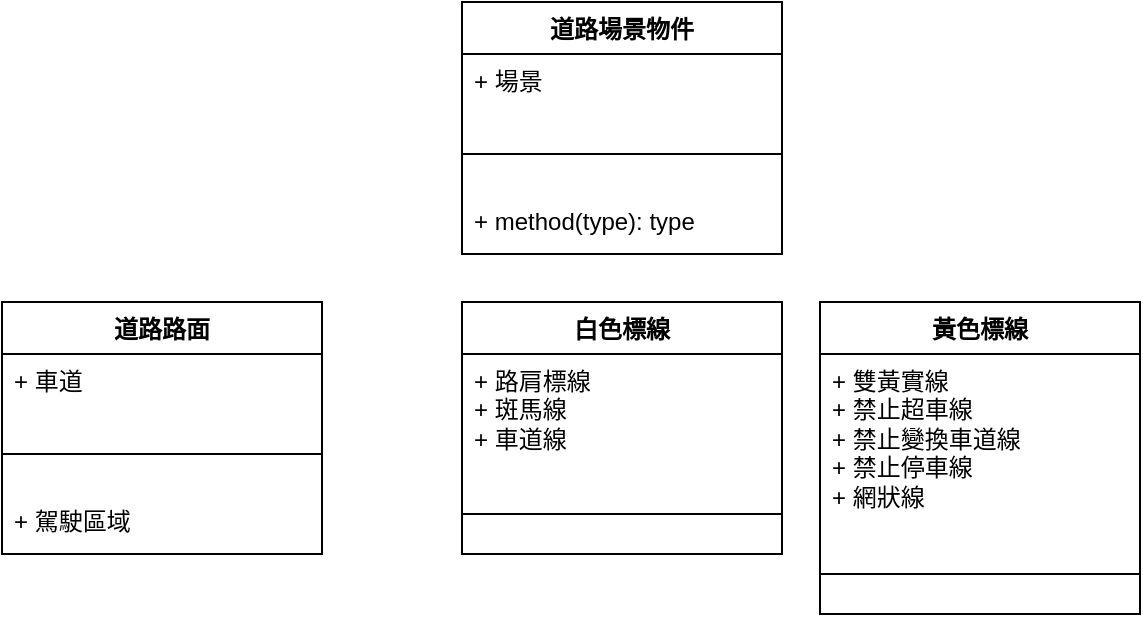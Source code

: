<mxfile version="22.0.8" type="github">
  <diagram name="第 1 页" id="ra2MW5gxlobyjlcShpY1">
    <mxGraphModel dx="798" dy="500" grid="1" gridSize="10" guides="1" tooltips="1" connect="1" arrows="1" fold="1" page="1" pageScale="1" pageWidth="827" pageHeight="1169" math="0" shadow="0">
      <root>
        <mxCell id="0" />
        <mxCell id="1" parent="0" />
        <mxCell id="M-e9JHKKSAnauPj2znhq-1" value="道路場景物件" style="swimlane;fontStyle=1;align=center;verticalAlign=top;childLayout=stackLayout;horizontal=1;startSize=26;horizontalStack=0;resizeParent=1;resizeParentMax=0;resizeLast=0;collapsible=1;marginBottom=0;whiteSpace=wrap;html=1;" parent="1" vertex="1">
          <mxGeometry x="340" y="110" width="160" height="126" as="geometry" />
        </mxCell>
        <mxCell id="M-e9JHKKSAnauPj2znhq-2" value="+ 場景" style="text;strokeColor=none;fillColor=none;align=left;verticalAlign=top;spacingLeft=4;spacingRight=4;overflow=hidden;rotatable=0;points=[[0,0.5],[1,0.5]];portConstraint=eastwest;whiteSpace=wrap;html=1;" parent="M-e9JHKKSAnauPj2znhq-1" vertex="1">
          <mxGeometry y="26" width="160" height="30" as="geometry" />
        </mxCell>
        <mxCell id="M-e9JHKKSAnauPj2znhq-3" value="" style="line;strokeWidth=1;fillColor=none;align=left;verticalAlign=middle;spacingTop=-1;spacingLeft=3;spacingRight=3;rotatable=0;labelPosition=right;points=[];portConstraint=eastwest;strokeColor=inherit;" parent="M-e9JHKKSAnauPj2znhq-1" vertex="1">
          <mxGeometry y="56" width="160" height="40" as="geometry" />
        </mxCell>
        <mxCell id="M-e9JHKKSAnauPj2znhq-4" value="+ method(type): type" style="text;strokeColor=none;fillColor=none;align=left;verticalAlign=top;spacingLeft=4;spacingRight=4;overflow=hidden;rotatable=0;points=[[0,0.5],[1,0.5]];portConstraint=eastwest;whiteSpace=wrap;html=1;" parent="M-e9JHKKSAnauPj2znhq-1" vertex="1">
          <mxGeometry y="96" width="160" height="30" as="geometry" />
        </mxCell>
        <mxCell id="M-e9JHKKSAnauPj2znhq-5" value="白色標線&lt;br&gt;" style="swimlane;fontStyle=1;align=center;verticalAlign=top;childLayout=stackLayout;horizontal=1;startSize=26;horizontalStack=0;resizeParent=1;resizeParentMax=0;resizeLast=0;collapsible=1;marginBottom=0;whiteSpace=wrap;html=1;" parent="1" vertex="1">
          <mxGeometry x="340" y="260" width="160" height="126" as="geometry" />
        </mxCell>
        <mxCell id="M-e9JHKKSAnauPj2znhq-6" value="+ 路肩標線&lt;br&gt;+ 斑馬線&lt;br&gt;+ 車道線" style="text;strokeColor=none;fillColor=none;align=left;verticalAlign=top;spacingLeft=4;spacingRight=4;overflow=hidden;rotatable=0;points=[[0,0.5],[1,0.5]];portConstraint=eastwest;whiteSpace=wrap;html=1;" parent="M-e9JHKKSAnauPj2znhq-5" vertex="1">
          <mxGeometry y="26" width="160" height="60" as="geometry" />
        </mxCell>
        <mxCell id="M-e9JHKKSAnauPj2znhq-7" value="" style="line;strokeWidth=1;fillColor=none;align=left;verticalAlign=middle;spacingTop=-1;spacingLeft=3;spacingRight=3;rotatable=0;labelPosition=right;points=[];portConstraint=eastwest;strokeColor=inherit;" parent="M-e9JHKKSAnauPj2znhq-5" vertex="1">
          <mxGeometry y="86" width="160" height="40" as="geometry" />
        </mxCell>
        <mxCell id="M-e9JHKKSAnauPj2znhq-9" value="道路路面" style="swimlane;fontStyle=1;align=center;verticalAlign=top;childLayout=stackLayout;horizontal=1;startSize=26;horizontalStack=0;resizeParent=1;resizeParentMax=0;resizeLast=0;collapsible=1;marginBottom=0;whiteSpace=wrap;html=1;" parent="1" vertex="1">
          <mxGeometry x="110" y="260" width="160" height="126" as="geometry" />
        </mxCell>
        <mxCell id="M-e9JHKKSAnauPj2znhq-10" value="+ 車道" style="text;strokeColor=none;fillColor=none;align=left;verticalAlign=top;spacingLeft=4;spacingRight=4;overflow=hidden;rotatable=0;points=[[0,0.5],[1,0.5]];portConstraint=eastwest;whiteSpace=wrap;html=1;" parent="M-e9JHKKSAnauPj2znhq-9" vertex="1">
          <mxGeometry y="26" width="160" height="30" as="geometry" />
        </mxCell>
        <mxCell id="M-e9JHKKSAnauPj2znhq-11" value="" style="line;strokeWidth=1;fillColor=none;align=left;verticalAlign=middle;spacingTop=-1;spacingLeft=3;spacingRight=3;rotatable=0;labelPosition=right;points=[];portConstraint=eastwest;strokeColor=inherit;" parent="M-e9JHKKSAnauPj2znhq-9" vertex="1">
          <mxGeometry y="56" width="160" height="40" as="geometry" />
        </mxCell>
        <mxCell id="M-e9JHKKSAnauPj2znhq-12" value="+ 駕駛區域" style="text;strokeColor=none;fillColor=none;align=left;verticalAlign=top;spacingLeft=4;spacingRight=4;overflow=hidden;rotatable=0;points=[[0,0.5],[1,0.5]];portConstraint=eastwest;whiteSpace=wrap;html=1;" parent="M-e9JHKKSAnauPj2znhq-9" vertex="1">
          <mxGeometry y="96" width="160" height="30" as="geometry" />
        </mxCell>
        <mxCell id="M-e9JHKKSAnauPj2znhq-14" value="黃色標線" style="swimlane;fontStyle=1;align=center;verticalAlign=top;childLayout=stackLayout;horizontal=1;startSize=26;horizontalStack=0;resizeParent=1;resizeParentMax=0;resizeLast=0;collapsible=1;marginBottom=0;whiteSpace=wrap;html=1;" parent="1" vertex="1">
          <mxGeometry x="519" y="260" width="160" height="156" as="geometry" />
        </mxCell>
        <mxCell id="M-e9JHKKSAnauPj2znhq-15" value="+&amp;nbsp;雙黃實線&lt;br&gt;+&amp;nbsp;禁止超車線&lt;br&gt;+&amp;nbsp;禁止變換車道線&lt;br&gt;+&amp;nbsp;禁止停車線&lt;br&gt;+&amp;nbsp;網狀線" style="text;strokeColor=none;fillColor=none;align=left;verticalAlign=top;spacingLeft=4;spacingRight=4;overflow=hidden;rotatable=0;points=[[0,0.5],[1,0.5]];portConstraint=eastwest;whiteSpace=wrap;html=1;" parent="M-e9JHKKSAnauPj2znhq-14" vertex="1">
          <mxGeometry y="26" width="160" height="90" as="geometry" />
        </mxCell>
        <mxCell id="M-e9JHKKSAnauPj2znhq-16" value="" style="line;strokeWidth=1;fillColor=none;align=left;verticalAlign=middle;spacingTop=-1;spacingLeft=3;spacingRight=3;rotatable=0;labelPosition=right;points=[];portConstraint=eastwest;strokeColor=inherit;" parent="M-e9JHKKSAnauPj2znhq-14" vertex="1">
          <mxGeometry y="116" width="160" height="40" as="geometry" />
        </mxCell>
      </root>
    </mxGraphModel>
  </diagram>
</mxfile>
